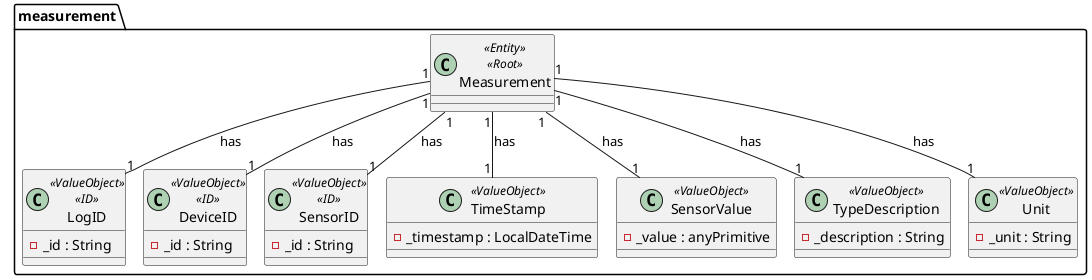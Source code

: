 @startuml
!pragma layout smetana

package measurement {
    class Measurement <<Entity>> <<Root>> {
    }
    class LogID <<ValueObject>> <<ID>> {
        - _id : String
    }
    class DeviceID <<ValueObject>> <<ID>> {
        - _id : String
    }
    class SensorID <<ValueObject>> <<ID>> {
        - _id : String
    }
    class TimeStamp <<ValueObject>> {
        - _timestamp : LocalDateTime
    }
    class SensorValue <<ValueObject>>{
        - _value : anyPrimitive
    }
    class TypeDescription <<ValueObject>> {
        - _description : String
    }
    class Unit <<ValueObject>> {
        - _unit : String
    }

}

Measurement "1" -- "1" TimeStamp : has
Measurement "1" -- "1" DeviceID : has
Measurement "1" -- "1" SensorID : has
Measurement "1" -- "1" SensorValue : has
Measurement "1" -- "1" LogID : has
Measurement "1" -- "1" TypeDescription : has
Measurement "1" -- "1" Unit : has


@enduml